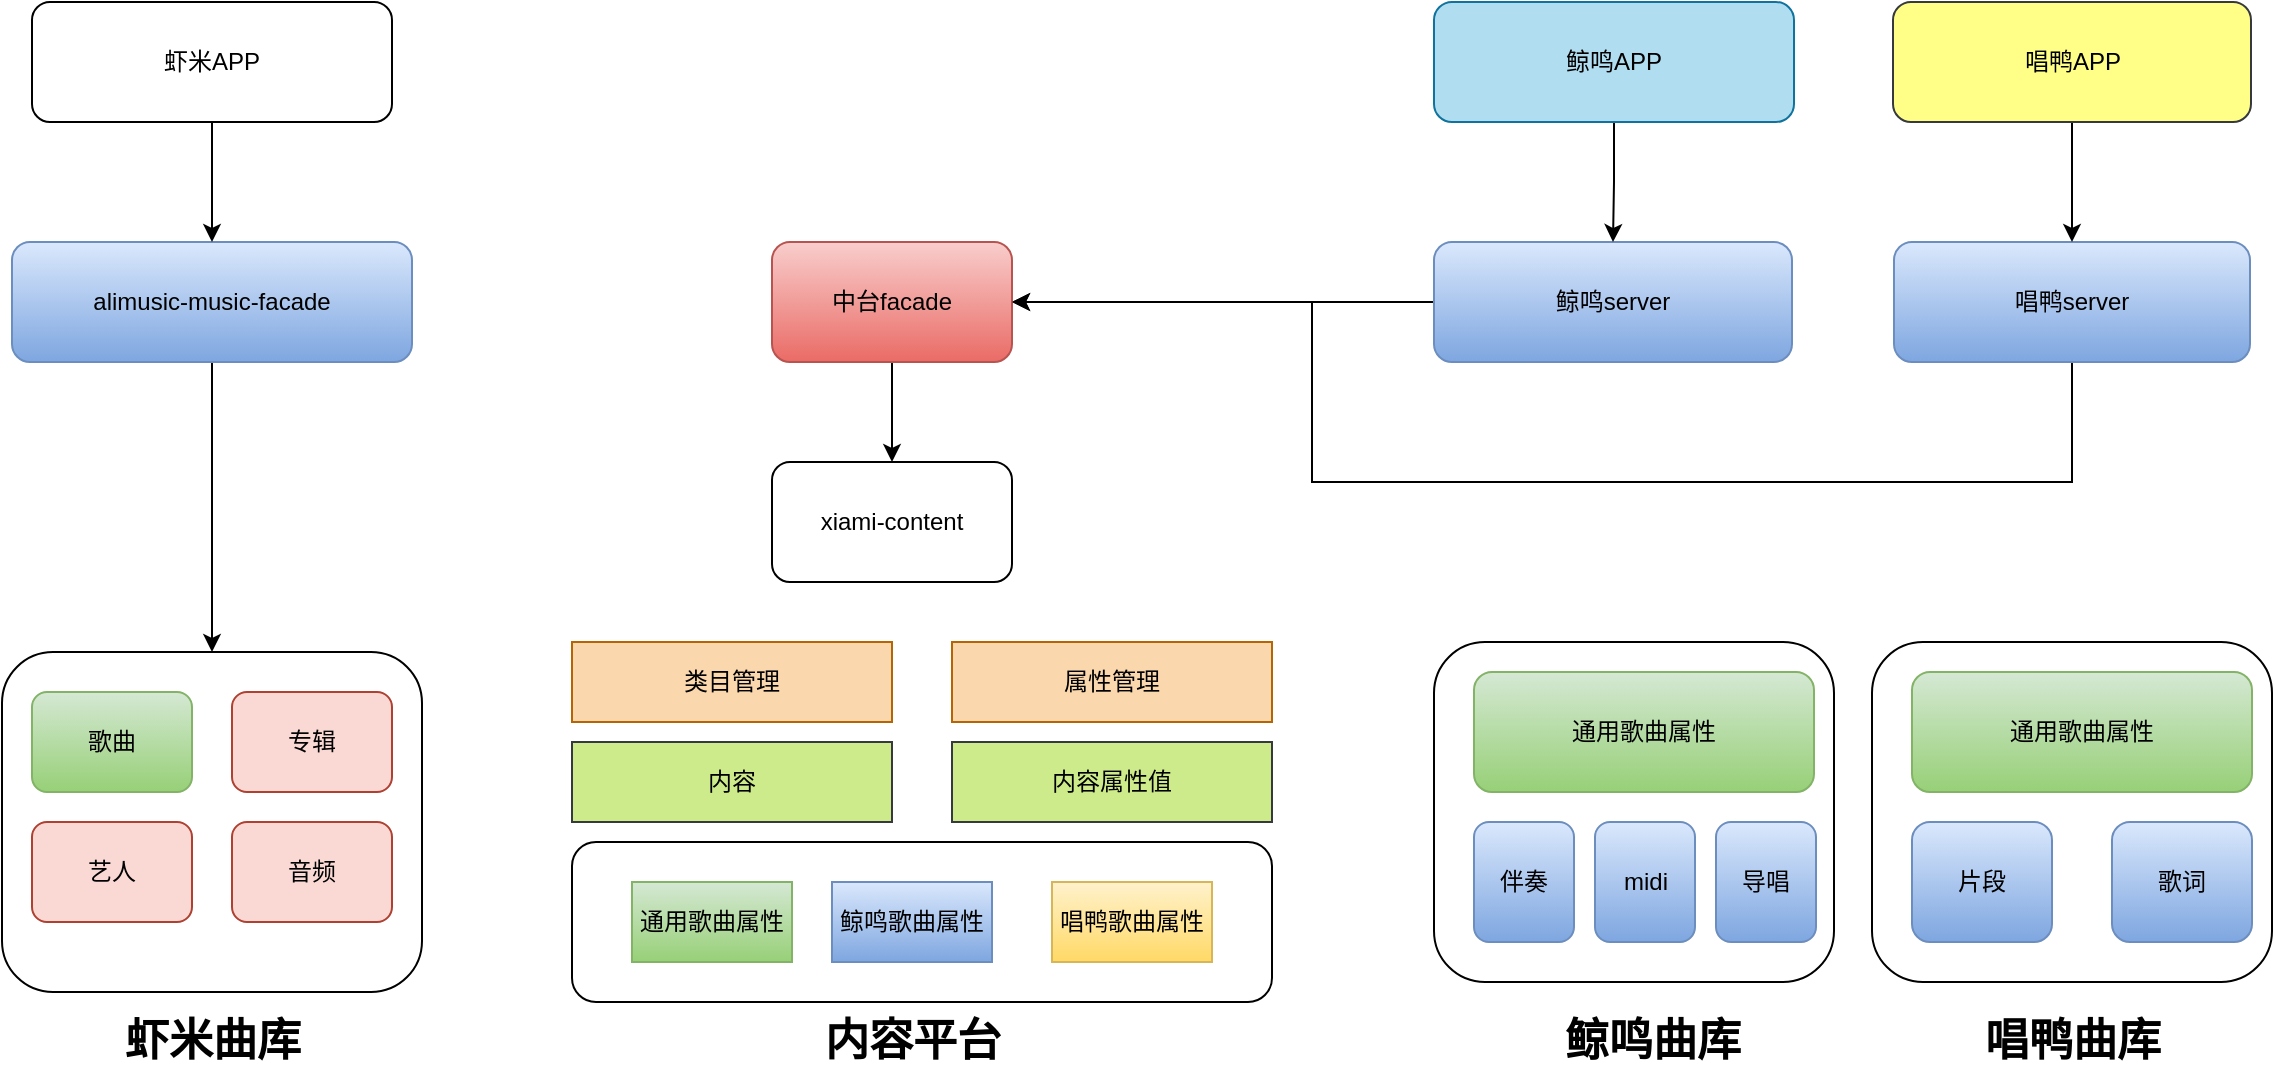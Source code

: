 <mxfile version="10.7.6" type="github"><diagram id="cN5vWduOjFMlMKXhjfYy" name="Page-1"><mxGraphModel dx="1734" dy="512" grid="1" gridSize="10" guides="1" tooltips="1" connect="1" arrows="1" fold="1" page="1" pageScale="1" pageWidth="826" pageHeight="1169" math="0" shadow="0"><root><mxCell id="0"/><mxCell id="1" parent="0"/><mxCell id="y4XSAXkCVyxFppdFqacV-55" style="edgeStyle=orthogonalEdgeStyle;rounded=0;orthogonalLoop=1;jettySize=auto;html=1;exitX=0.5;exitY=1;exitDx=0;exitDy=0;" edge="1" parent="1" source="y4XSAXkCVyxFppdFqacV-5" target="y4XSAXkCVyxFppdFqacV-2"><mxGeometry relative="1" as="geometry"/></mxCell><mxCell id="y4XSAXkCVyxFppdFqacV-5" value="alimusic-music-facade" style="rounded=1;whiteSpace=wrap;html=1;fillColor=#dae8fc;strokeColor=#6c8ebf;gradientColor=#7ea6e0;" vertex="1" parent="1"><mxGeometry x="-40" y="120" width="200" height="60" as="geometry"/></mxCell><mxCell id="y4XSAXkCVyxFppdFqacV-6" value="xiami-content" style="rounded=1;whiteSpace=wrap;html=1;" vertex="1" parent="1"><mxGeometry x="340" y="230" width="120" height="60" as="geometry"/></mxCell><mxCell id="y4XSAXkCVyxFppdFqacV-7" value="类目管理" style="rounded=0;whiteSpace=wrap;html=1;fillColor=#fad7ac;strokeColor=#b46504;" vertex="1" parent="1"><mxGeometry x="240" y="320" width="160" height="40" as="geometry"/></mxCell><mxCell id="y4XSAXkCVyxFppdFqacV-8" value="内容属性值" style="rounded=0;whiteSpace=wrap;html=1;fillColor=#cdeb8b;strokeColor=#36393d;" vertex="1" parent="1"><mxGeometry x="430" y="370" width="160" height="40" as="geometry"/></mxCell><mxCell id="y4XSAXkCVyxFppdFqacV-9" value="内容" style="rounded=0;whiteSpace=wrap;html=1;fillColor=#cdeb8b;strokeColor=#36393d;" vertex="1" parent="1"><mxGeometry x="240" y="370" width="160" height="40" as="geometry"/></mxCell><mxCell id="y4XSAXkCVyxFppdFqacV-30" value="" style="group;fillColor=none;" vertex="1" connectable="0" parent="1"><mxGeometry x="240" y="420" width="350" height="80" as="geometry"/></mxCell><mxCell id="y4XSAXkCVyxFppdFqacV-1" value="" style="rounded=1;whiteSpace=wrap;html=1;" vertex="1" parent="y4XSAXkCVyxFppdFqacV-30"><mxGeometry width="350" height="80" as="geometry"/></mxCell><mxCell id="y4XSAXkCVyxFppdFqacV-10" value="通用歌曲属性" style="rounded=0;whiteSpace=wrap;html=1;fillColor=#d5e8d4;strokeColor=#82b366;gradientColor=#97d077;" vertex="1" parent="y4XSAXkCVyxFppdFqacV-30"><mxGeometry x="30" y="20" width="80" height="40" as="geometry"/></mxCell><mxCell id="y4XSAXkCVyxFppdFqacV-11" value="鲸鸣歌曲属性" style="rounded=0;whiteSpace=wrap;html=1;gradientColor=#7ea6e0;fillColor=#dae8fc;strokeColor=#6c8ebf;" vertex="1" parent="y4XSAXkCVyxFppdFqacV-30"><mxGeometry x="130" y="20" width="80" height="40" as="geometry"/></mxCell><mxCell id="y4XSAXkCVyxFppdFqacV-15" value="唱鸭歌曲属性" style="rounded=0;whiteSpace=wrap;html=1;gradientColor=#ffd966;fillColor=#fff2cc;strokeColor=#d6b656;" vertex="1" parent="y4XSAXkCVyxFppdFqacV-30"><mxGeometry x="240" y="20" width="80" height="40" as="geometry"/></mxCell><mxCell id="y4XSAXkCVyxFppdFqacV-31" value="" style="group" vertex="1" connectable="0" parent="1"><mxGeometry x="-45" y="325" width="210" height="170" as="geometry"/></mxCell><mxCell id="y4XSAXkCVyxFppdFqacV-2" value="" style="rounded=1;whiteSpace=wrap;html=1;" vertex="1" parent="y4XSAXkCVyxFppdFqacV-31"><mxGeometry width="210" height="170" as="geometry"/></mxCell><mxCell id="y4XSAXkCVyxFppdFqacV-18" value="歌曲" style="rounded=1;whiteSpace=wrap;html=1;gradientColor=#97d077;fillColor=#d5e8d4;strokeColor=#82b366;" vertex="1" parent="y4XSAXkCVyxFppdFqacV-31"><mxGeometry x="15" y="20" width="80" height="50" as="geometry"/></mxCell><mxCell id="y4XSAXkCVyxFppdFqacV-19" value="专辑" style="rounded=1;whiteSpace=wrap;html=1;fillColor=#fad9d5;strokeColor=#ae4132;" vertex="1" parent="y4XSAXkCVyxFppdFqacV-31"><mxGeometry x="115" y="20" width="80" height="50" as="geometry"/></mxCell><mxCell id="y4XSAXkCVyxFppdFqacV-20" value="艺人" style="rounded=1;whiteSpace=wrap;html=1;fillColor=#fad9d5;strokeColor=#ae4132;" vertex="1" parent="y4XSAXkCVyxFppdFqacV-31"><mxGeometry x="15" y="85" width="80" height="50" as="geometry"/></mxCell><mxCell id="y4XSAXkCVyxFppdFqacV-21" value="音频" style="rounded=1;whiteSpace=wrap;html=1;fillColor=#fad9d5;strokeColor=#ae4132;" vertex="1" parent="y4XSAXkCVyxFppdFqacV-31"><mxGeometry x="115" y="85" width="80" height="50" as="geometry"/></mxCell><mxCell id="y4XSAXkCVyxFppdFqacV-32" value="属性管理" style="rounded=0;whiteSpace=wrap;html=1;fillColor=#fad7ac;strokeColor=#b46504;" vertex="1" parent="1"><mxGeometry x="430" y="320" width="160" height="40" as="geometry"/></mxCell><mxCell id="y4XSAXkCVyxFppdFqacV-34" value="" style="group" vertex="1" connectable="0" parent="1"><mxGeometry x="671" y="320" width="200" height="170" as="geometry"/></mxCell><mxCell id="y4XSAXkCVyxFppdFqacV-3" value="" style="rounded=1;whiteSpace=wrap;html=1;" vertex="1" parent="y4XSAXkCVyxFppdFqacV-34"><mxGeometry width="200" height="170" as="geometry"/></mxCell><mxCell id="y4XSAXkCVyxFppdFqacV-22" value="通用歌曲属性" style="rounded=1;whiteSpace=wrap;html=1;gradientColor=#97d077;fillColor=#d5e8d4;strokeColor=#82b366;" vertex="1" parent="y4XSAXkCVyxFppdFqacV-34"><mxGeometry x="20" y="15" width="170" height="60" as="geometry"/></mxCell><mxCell id="y4XSAXkCVyxFppdFqacV-23" value="伴奏" style="rounded=1;whiteSpace=wrap;html=1;gradientColor=#7ea6e0;fillColor=#dae8fc;strokeColor=#6c8ebf;" vertex="1" parent="y4XSAXkCVyxFppdFqacV-34"><mxGeometry x="20" y="90" width="50" height="60" as="geometry"/></mxCell><mxCell id="y4XSAXkCVyxFppdFqacV-25" value="midi" style="rounded=1;whiteSpace=wrap;html=1;gradientColor=#7ea6e0;fillColor=#dae8fc;strokeColor=#6c8ebf;" vertex="1" parent="y4XSAXkCVyxFppdFqacV-34"><mxGeometry x="80.5" y="90" width="50" height="60" as="geometry"/></mxCell><mxCell id="y4XSAXkCVyxFppdFqacV-26" value="导唱" style="rounded=1;whiteSpace=wrap;html=1;gradientColor=#7ea6e0;fillColor=#dae8fc;strokeColor=#6c8ebf;" vertex="1" parent="y4XSAXkCVyxFppdFqacV-34"><mxGeometry x="141" y="90" width="50" height="60" as="geometry"/></mxCell><mxCell id="y4XSAXkCVyxFppdFqacV-38" value="鲸鸣曲库" style="text;html=1;strokeColor=none;fillColor=none;align=center;verticalAlign=middle;whiteSpace=wrap;rounded=0;fontSize=22;fontStyle=1" vertex="1" parent="1"><mxGeometry x="731" y="510" width="99" height="20" as="geometry"/></mxCell><mxCell id="y4XSAXkCVyxFppdFqacV-51" style="edgeStyle=orthogonalEdgeStyle;rounded=0;orthogonalLoop=1;jettySize=auto;html=1;" edge="1" parent="1" source="y4XSAXkCVyxFppdFqacV-40" target="y4XSAXkCVyxFppdFqacV-41"><mxGeometry relative="1" as="geometry"/></mxCell><mxCell id="y4XSAXkCVyxFppdFqacV-40" value="鲸鸣server" style="rounded=1;whiteSpace=wrap;html=1;fillColor=#dae8fc;strokeColor=#6c8ebf;gradientColor=#7ea6e0;" vertex="1" parent="1"><mxGeometry x="671" y="120" width="179" height="60" as="geometry"/></mxCell><mxCell id="y4XSAXkCVyxFppdFqacV-53" style="edgeStyle=orthogonalEdgeStyle;rounded=0;orthogonalLoop=1;jettySize=auto;html=1;exitX=0.5;exitY=1;exitDx=0;exitDy=0;" edge="1" parent="1" source="y4XSAXkCVyxFppdFqacV-41" target="y4XSAXkCVyxFppdFqacV-6"><mxGeometry relative="1" as="geometry"/></mxCell><mxCell id="y4XSAXkCVyxFppdFqacV-41" value="中台facade" style="rounded=1;whiteSpace=wrap;html=1;fillColor=#f8cecc;strokeColor=#b85450;gradientColor=#ea6b66;" vertex="1" parent="1"><mxGeometry x="340" y="120" width="120" height="60" as="geometry"/></mxCell><mxCell id="y4XSAXkCVyxFppdFqacV-57" style="edgeStyle=orthogonalEdgeStyle;rounded=0;orthogonalLoop=1;jettySize=auto;html=1;exitX=0.5;exitY=1;exitDx=0;exitDy=0;" edge="1" parent="1" source="y4XSAXkCVyxFppdFqacV-42" target="y4XSAXkCVyxFppdFqacV-40"><mxGeometry relative="1" as="geometry"/></mxCell><mxCell id="y4XSAXkCVyxFppdFqacV-42" value="鲸鸣APP" style="rounded=1;whiteSpace=wrap;html=1;fillColor=#b1ddf0;strokeColor=#10739e;" vertex="1" parent="1"><mxGeometry x="671" width="180" height="60" as="geometry"/></mxCell><mxCell id="y4XSAXkCVyxFppdFqacV-52" style="edgeStyle=orthogonalEdgeStyle;rounded=0;orthogonalLoop=1;jettySize=auto;html=1;" edge="1" parent="1" source="y4XSAXkCVyxFppdFqacV-43" target="y4XSAXkCVyxFppdFqacV-41"><mxGeometry relative="1" as="geometry"><Array as="points"><mxPoint x="990" y="240"/><mxPoint x="610" y="240"/><mxPoint x="610" y="150"/></Array></mxGeometry></mxCell><mxCell id="y4XSAXkCVyxFppdFqacV-43" value="唱鸭server" style="rounded=1;whiteSpace=wrap;html=1;fillColor=#dae8fc;strokeColor=#6c8ebf;gradientColor=#7ea6e0;" vertex="1" parent="1"><mxGeometry x="901" y="120" width="178" height="60" as="geometry"/></mxCell><mxCell id="y4XSAXkCVyxFppdFqacV-58" style="edgeStyle=orthogonalEdgeStyle;rounded=0;orthogonalLoop=1;jettySize=auto;html=1;exitX=0.5;exitY=1;exitDx=0;exitDy=0;" edge="1" parent="1" source="y4XSAXkCVyxFppdFqacV-44" target="y4XSAXkCVyxFppdFqacV-43"><mxGeometry relative="1" as="geometry"/></mxCell><mxCell id="y4XSAXkCVyxFppdFqacV-44" value="唱鸭APP" style="rounded=1;whiteSpace=wrap;html=1;fillColor=#ffff88;strokeColor=#36393d;" vertex="1" parent="1"><mxGeometry x="900.5" width="179" height="60" as="geometry"/></mxCell><mxCell id="y4XSAXkCVyxFppdFqacV-45" value="" style="group" vertex="1" connectable="0" parent="1"><mxGeometry x="890" y="320" width="200" height="170" as="geometry"/></mxCell><mxCell id="y4XSAXkCVyxFppdFqacV-46" value="" style="rounded=1;whiteSpace=wrap;html=1;" vertex="1" parent="y4XSAXkCVyxFppdFqacV-45"><mxGeometry width="200" height="170" as="geometry"/></mxCell><mxCell id="y4XSAXkCVyxFppdFqacV-47" value="通用歌曲属性" style="rounded=1;whiteSpace=wrap;html=1;gradientColor=#97d077;fillColor=#d5e8d4;strokeColor=#82b366;" vertex="1" parent="y4XSAXkCVyxFppdFqacV-45"><mxGeometry x="20" y="15" width="170" height="60" as="geometry"/></mxCell><mxCell id="y4XSAXkCVyxFppdFqacV-48" value="片段" style="rounded=1;whiteSpace=wrap;html=1;gradientColor=#7ea6e0;fillColor=#dae8fc;strokeColor=#6c8ebf;" vertex="1" parent="y4XSAXkCVyxFppdFqacV-45"><mxGeometry x="20" y="90" width="70" height="60" as="geometry"/></mxCell><mxCell id="y4XSAXkCVyxFppdFqacV-49" value="歌词" style="rounded=1;whiteSpace=wrap;html=1;gradientColor=#7ea6e0;fillColor=#dae8fc;strokeColor=#6c8ebf;" vertex="1" parent="y4XSAXkCVyxFppdFqacV-45"><mxGeometry x="120" y="90" width="70" height="60" as="geometry"/></mxCell><mxCell id="y4XSAXkCVyxFppdFqacV-56" style="edgeStyle=orthogonalEdgeStyle;rounded=0;orthogonalLoop=1;jettySize=auto;html=1;exitX=0.5;exitY=1;exitDx=0;exitDy=0;entryX=0.5;entryY=0;entryDx=0;entryDy=0;" edge="1" parent="1" source="y4XSAXkCVyxFppdFqacV-54" target="y4XSAXkCVyxFppdFqacV-5"><mxGeometry relative="1" as="geometry"/></mxCell><mxCell id="y4XSAXkCVyxFppdFqacV-54" value="虾米APP" style="rounded=1;whiteSpace=wrap;html=1;" vertex="1" parent="1"><mxGeometry x="-30" width="180" height="60" as="geometry"/></mxCell><mxCell id="y4XSAXkCVyxFppdFqacV-59" value="唱鸭曲库" style="text;html=1;strokeColor=none;fillColor=none;align=center;verticalAlign=middle;whiteSpace=wrap;rounded=0;fontSize=22;fontStyle=1" vertex="1" parent="1"><mxGeometry x="940.5" y="510" width="99" height="20" as="geometry"/></mxCell><mxCell id="y4XSAXkCVyxFppdFqacV-60" value="内容平台" style="text;html=1;strokeColor=none;fillColor=none;align=center;verticalAlign=middle;whiteSpace=wrap;rounded=0;fontSize=22;fontStyle=1" vertex="1" parent="1"><mxGeometry x="361" y="510" width="99" height="20" as="geometry"/></mxCell><mxCell id="y4XSAXkCVyxFppdFqacV-61" value="虾米曲库" style="text;html=1;strokeColor=none;fillColor=none;align=center;verticalAlign=middle;whiteSpace=wrap;rounded=0;fontSize=22;fontStyle=1" vertex="1" parent="1"><mxGeometry x="11" y="510" width="99" height="20" as="geometry"/></mxCell></root></mxGraphModel></diagram></mxfile>